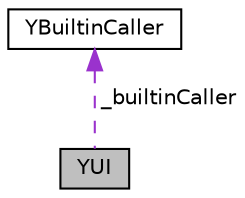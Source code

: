digraph "YUI"
{
 // LATEX_PDF_SIZE
  edge [fontname="Helvetica",fontsize="10",labelfontname="Helvetica",labelfontsize="10"];
  node [fontname="Helvetica",fontsize="10",shape=record];
  Node1 [label="YUI",height=0.2,width=0.4,color="black", fillcolor="grey75", style="filled", fontcolor="black",tooltip=" "];
  Node2 -> Node1 [dir="back",color="darkorchid3",fontsize="10",style="dashed",label=" _builtinCaller" ,fontname="Helvetica"];
  Node2 [label="YBuiltinCaller",height=0.2,width=0.4,color="black", fillcolor="white", style="filled",URL="$classYBuiltinCaller.html",tooltip=" "];
}
